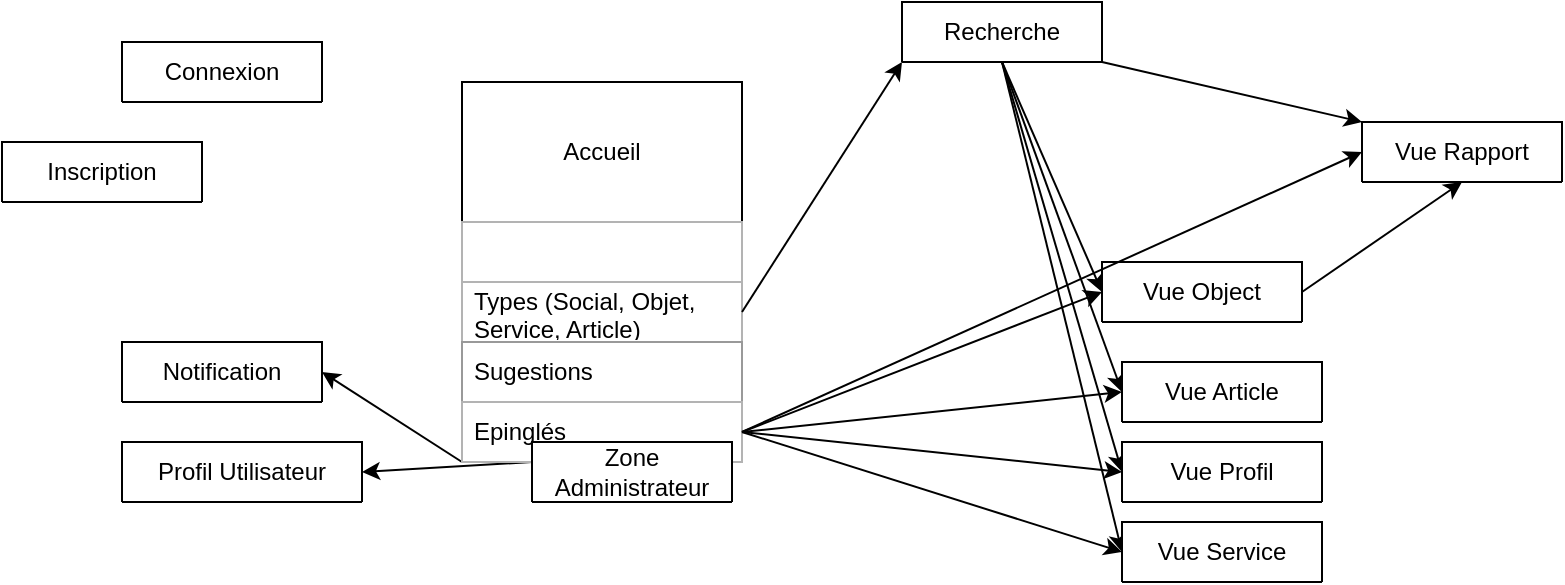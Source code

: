 <mxfile>
    <diagram id="MCGIOLarObTCvbsloFl1" name="Schéma du site">
        <mxGraphModel dx="279" dy="419" grid="1" gridSize="10" guides="1" tooltips="1" connect="1" arrows="1" fold="1" page="1" pageScale="1" pageWidth="850" pageHeight="1100" math="0" shadow="0">
            <root>
                <mxCell id="0"/>
                <mxCell id="1" parent="0"/>
                <mxCell id="99" style="edgeStyle=none;html=1;" edge="1" parent="1" source="22" target="37">
                    <mxGeometry relative="1" as="geometry"/>
                </mxCell>
                <mxCell id="100" style="edgeStyle=none;html=1;exitX=0;exitY=1;exitDx=0;exitDy=0;entryX=1;entryY=0.5;entryDx=0;entryDy=0;" edge="1" parent="1" source="22" target="49">
                    <mxGeometry relative="1" as="geometry"/>
                </mxCell>
                <mxCell id="101" style="edgeStyle=none;html=1;exitX=0.25;exitY=1;exitDx=0;exitDy=0;entryX=1;entryY=0.5;entryDx=0;entryDy=0;" edge="1" parent="1" source="22" target="33">
                    <mxGeometry relative="1" as="geometry"/>
                </mxCell>
                <mxCell id="22" value="Accueil" style="swimlane;fontStyle=0;childLayout=stackLayout;horizontal=1;startSize=70;horizontalStack=0;resizeParent=1;resizeParentMax=0;resizeLast=0;collapsible=1;marginBottom=0;whiteSpace=wrap;html=1;" vertex="1" parent="1">
                    <mxGeometry x="1100" y="130" width="140" height="190" as="geometry">
                        <mxRectangle x="1100" y="130" width="170" height="100" as="alternateBounds"/>
                    </mxGeometry>
                </mxCell>
                <mxCell id="t82Rc99KIwpbdg5COqJr-104" value="" style="text;strokeColor=#B3B3B3;fillColor=none;align=left;verticalAlign=middle;spacingLeft=4;spacingRight=4;overflow=hidden;points=[[0,0.5],[1,0.5]];portConstraint=eastwest;rotatable=0;whiteSpace=wrap;html=1;" vertex="1" parent="22">
                    <mxGeometry y="70" width="140" height="30" as="geometry"/>
                </mxCell>
                <mxCell id="26" value="Types (Social, Objet, Service, Article)" style="text;strokeColor=#B3B3B3;fillColor=none;align=left;verticalAlign=middle;spacingLeft=4;spacingRight=4;overflow=hidden;points=[[0,0.5],[1,0.5]];portConstraint=eastwest;rotatable=0;whiteSpace=wrap;html=1;" vertex="1" parent="22">
                    <mxGeometry y="100" width="140" height="30" as="geometry"/>
                </mxCell>
                <mxCell id="24" value="Sugestions" style="text;strokeColor=#999999;fillColor=none;align=left;verticalAlign=middle;spacingLeft=4;spacingRight=4;overflow=hidden;points=[[0,0.5],[1,0.5]];portConstraint=eastwest;rotatable=0;whiteSpace=wrap;html=1;" vertex="1" parent="22">
                    <mxGeometry y="130" width="140" height="30" as="geometry"/>
                </mxCell>
                <mxCell id="28" value="Epinglés" style="text;strokeColor=#B3B3B3;fillColor=none;align=left;verticalAlign=middle;spacingLeft=4;spacingRight=4;overflow=hidden;points=[[0,0.5],[1,0.5]];portConstraint=eastwest;rotatable=0;whiteSpace=wrap;html=1;" vertex="1" parent="22">
                    <mxGeometry y="160" width="140" height="30" as="geometry"/>
                </mxCell>
                <mxCell id="74" style="edgeStyle=none;html=1;exitX=1;exitY=1;exitDx=0;exitDy=0;entryX=0;entryY=0;entryDx=0;entryDy=0;" edge="1" parent="1" source="29" target="54">
                    <mxGeometry relative="1" as="geometry"/>
                </mxCell>
                <mxCell id="75" style="edgeStyle=none;html=1;exitX=0.5;exitY=1;exitDx=0;exitDy=0;entryX=0;entryY=0.5;entryDx=0;entryDy=0;" edge="1" parent="1" source="29" target="58">
                    <mxGeometry relative="1" as="geometry"/>
                </mxCell>
                <mxCell id="76" style="edgeStyle=none;html=1;exitX=0.5;exitY=1;exitDx=0;exitDy=0;entryX=0;entryY=0.5;entryDx=0;entryDy=0;" edge="1" parent="1" source="29" target="62">
                    <mxGeometry relative="1" as="geometry"/>
                </mxCell>
                <mxCell id="77" style="edgeStyle=none;html=1;exitX=0.5;exitY=1;exitDx=0;exitDy=0;entryX=0;entryY=0.5;entryDx=0;entryDy=0;" edge="1" parent="1" source="29" target="66">
                    <mxGeometry relative="1" as="geometry"/>
                </mxCell>
                <mxCell id="78" style="edgeStyle=none;html=1;exitX=0.5;exitY=1;exitDx=0;exitDy=0;entryX=0;entryY=0.5;entryDx=0;entryDy=0;" edge="1" parent="1" source="29" target="70">
                    <mxGeometry relative="1" as="geometry"/>
                </mxCell>
                <mxCell id="29" value="Recherche" style="swimlane;fontStyle=0;childLayout=stackLayout;horizontal=1;startSize=30;horizontalStack=0;resizeParent=1;resizeParentMax=0;resizeLast=0;collapsible=1;marginBottom=0;whiteSpace=wrap;html=1;" vertex="1" collapsed="1" parent="1">
                    <mxGeometry x="1320" y="90" width="100" height="30" as="geometry">
                        <mxRectangle x="1350" y="70" width="140" height="120" as="alternateBounds"/>
                    </mxGeometry>
                </mxCell>
                <mxCell id="30" value="Item 1" style="text;strokeColor=none;fillColor=none;align=left;verticalAlign=middle;spacingLeft=4;spacingRight=4;overflow=hidden;points=[[0,0.5],[1,0.5]];portConstraint=eastwest;rotatable=0;whiteSpace=wrap;html=1;" vertex="1" parent="29">
                    <mxGeometry y="30" width="140" height="30" as="geometry"/>
                </mxCell>
                <mxCell id="31" value="Item 2" style="text;strokeColor=none;fillColor=none;align=left;verticalAlign=middle;spacingLeft=4;spacingRight=4;overflow=hidden;points=[[0,0.5],[1,0.5]];portConstraint=eastwest;rotatable=0;whiteSpace=wrap;html=1;" vertex="1" parent="29">
                    <mxGeometry y="60" width="140" height="30" as="geometry"/>
                </mxCell>
                <mxCell id="32" value="Item 3" style="text;strokeColor=none;fillColor=none;align=left;verticalAlign=middle;spacingLeft=4;spacingRight=4;overflow=hidden;points=[[0,0.5],[1,0.5]];portConstraint=eastwest;rotatable=0;whiteSpace=wrap;html=1;" vertex="1" parent="29">
                    <mxGeometry y="90" width="140" height="30" as="geometry"/>
                </mxCell>
                <mxCell id="33" value="Profil Utilisateur" style="swimlane;fontStyle=0;childLayout=stackLayout;horizontal=1;startSize=30;horizontalStack=0;resizeParent=1;resizeParentMax=0;resizeLast=0;collapsible=1;marginBottom=0;whiteSpace=wrap;html=1;" vertex="1" collapsed="1" parent="1">
                    <mxGeometry x="930" y="310" width="120" height="30" as="geometry">
                        <mxRectangle x="950" y="260" width="140" height="120" as="alternateBounds"/>
                    </mxGeometry>
                </mxCell>
                <mxCell id="34" value="Item 1" style="text;strokeColor=none;fillColor=none;align=left;verticalAlign=middle;spacingLeft=4;spacingRight=4;overflow=hidden;points=[[0,0.5],[1,0.5]];portConstraint=eastwest;rotatable=0;whiteSpace=wrap;html=1;" vertex="1" parent="33">
                    <mxGeometry y="30" width="140" height="30" as="geometry"/>
                </mxCell>
                <mxCell id="35" value="Item 2" style="text;strokeColor=none;fillColor=none;align=left;verticalAlign=middle;spacingLeft=4;spacingRight=4;overflow=hidden;points=[[0,0.5],[1,0.5]];portConstraint=eastwest;rotatable=0;whiteSpace=wrap;html=1;" vertex="1" parent="33">
                    <mxGeometry y="60" width="140" height="30" as="geometry"/>
                </mxCell>
                <mxCell id="36" value="Item 3" style="text;strokeColor=none;fillColor=none;align=left;verticalAlign=middle;spacingLeft=4;spacingRight=4;overflow=hidden;points=[[0,0.5],[1,0.5]];portConstraint=eastwest;rotatable=0;whiteSpace=wrap;html=1;" vertex="1" parent="33">
                    <mxGeometry y="90" width="140" height="30" as="geometry"/>
                </mxCell>
                <mxCell id="37" value="Zone Administrateur" style="swimlane;fontStyle=0;childLayout=stackLayout;horizontal=1;startSize=30;horizontalStack=0;resizeParent=1;resizeParentMax=0;resizeLast=0;collapsible=1;marginBottom=0;whiteSpace=wrap;html=1;" vertex="1" collapsed="1" parent="1">
                    <mxGeometry x="1135" y="310" width="100" height="30" as="geometry">
                        <mxRectangle x="1135" y="310" width="140" height="120" as="alternateBounds"/>
                    </mxGeometry>
                </mxCell>
                <mxCell id="38" value="Item 1" style="text;strokeColor=none;fillColor=none;align=left;verticalAlign=middle;spacingLeft=4;spacingRight=4;overflow=hidden;points=[[0,0.5],[1,0.5]];portConstraint=eastwest;rotatable=0;whiteSpace=wrap;html=1;" vertex="1" parent="37">
                    <mxGeometry y="30" width="140" height="30" as="geometry"/>
                </mxCell>
                <mxCell id="39" value="Item 2" style="text;strokeColor=none;fillColor=none;align=left;verticalAlign=middle;spacingLeft=4;spacingRight=4;overflow=hidden;points=[[0,0.5],[1,0.5]];portConstraint=eastwest;rotatable=0;whiteSpace=wrap;html=1;" vertex="1" parent="37">
                    <mxGeometry y="60" width="140" height="30" as="geometry"/>
                </mxCell>
                <mxCell id="40" value="Item 3" style="text;strokeColor=none;fillColor=none;align=left;verticalAlign=middle;spacingLeft=4;spacingRight=4;overflow=hidden;points=[[0,0.5],[1,0.5]];portConstraint=eastwest;rotatable=0;whiteSpace=wrap;html=1;" vertex="1" parent="37">
                    <mxGeometry y="90" width="140" height="30" as="geometry"/>
                </mxCell>
                <mxCell id="41" value="Inscription" style="swimlane;fontStyle=0;childLayout=stackLayout;horizontal=1;startSize=30;horizontalStack=0;resizeParent=1;resizeParentMax=0;resizeLast=0;collapsible=1;marginBottom=0;whiteSpace=wrap;html=1;" vertex="1" collapsed="1" parent="1">
                    <mxGeometry x="870" y="160" width="100" height="30" as="geometry">
                        <mxRectangle x="1050" y="210" width="140" height="60" as="alternateBounds"/>
                    </mxGeometry>
                </mxCell>
                <mxCell id="45" value="Connexion" style="swimlane;fontStyle=0;childLayout=stackLayout;horizontal=1;startSize=30;horizontalStack=0;resizeParent=1;resizeParentMax=0;resizeLast=0;collapsible=1;marginBottom=0;whiteSpace=wrap;html=1;" vertex="1" collapsed="1" parent="1">
                    <mxGeometry x="930" y="110" width="100" height="30" as="geometry">
                        <mxRectangle x="1200" y="210" width="140" height="60" as="alternateBounds"/>
                    </mxGeometry>
                </mxCell>
                <mxCell id="49" value="Notification" style="swimlane;fontStyle=0;childLayout=stackLayout;horizontal=1;startSize=30;horizontalStack=0;resizeParent=1;resizeParentMax=0;resizeLast=0;collapsible=1;marginBottom=0;whiteSpace=wrap;html=1;" vertex="1" collapsed="1" parent="1">
                    <mxGeometry x="930" y="260" width="100" height="30" as="geometry">
                        <mxRectangle x="1050" y="210" width="140" height="120" as="alternateBounds"/>
                    </mxGeometry>
                </mxCell>
                <mxCell id="50" value="Item 1" style="text;strokeColor=none;fillColor=none;align=left;verticalAlign=middle;spacingLeft=4;spacingRight=4;overflow=hidden;points=[[0,0.5],[1,0.5]];portConstraint=eastwest;rotatable=0;whiteSpace=wrap;html=1;" vertex="1" parent="49">
                    <mxGeometry y="30" width="140" height="30" as="geometry"/>
                </mxCell>
                <mxCell id="51" value="Item 2" style="text;strokeColor=none;fillColor=none;align=left;verticalAlign=middle;spacingLeft=4;spacingRight=4;overflow=hidden;points=[[0,0.5],[1,0.5]];portConstraint=eastwest;rotatable=0;whiteSpace=wrap;html=1;" vertex="1" parent="49">
                    <mxGeometry y="60" width="140" height="30" as="geometry"/>
                </mxCell>
                <mxCell id="52" value="Item 3" style="text;strokeColor=none;fillColor=none;align=left;verticalAlign=middle;spacingLeft=4;spacingRight=4;overflow=hidden;points=[[0,0.5],[1,0.5]];portConstraint=eastwest;rotatable=0;whiteSpace=wrap;html=1;" vertex="1" parent="49">
                    <mxGeometry y="90" width="140" height="30" as="geometry"/>
                </mxCell>
                <mxCell id="54" value="Vue Rapport" style="swimlane;fontStyle=0;childLayout=stackLayout;horizontal=1;startSize=30;horizontalStack=0;resizeParent=1;resizeParentMax=0;resizeLast=0;collapsible=1;marginBottom=0;whiteSpace=wrap;html=1;" vertex="1" collapsed="1" parent="1">
                    <mxGeometry x="1550" y="150" width="100" height="30" as="geometry">
                        <mxRectangle x="1400" y="150" width="140" height="120" as="alternateBounds"/>
                    </mxGeometry>
                </mxCell>
                <mxCell id="55" value="Item 1" style="text;strokeColor=none;fillColor=none;align=left;verticalAlign=middle;spacingLeft=4;spacingRight=4;overflow=hidden;points=[[0,0.5],[1,0.5]];portConstraint=eastwest;rotatable=0;whiteSpace=wrap;html=1;" vertex="1" parent="54">
                    <mxGeometry y="30" width="140" height="30" as="geometry"/>
                </mxCell>
                <mxCell id="56" value="Item 2" style="text;strokeColor=none;fillColor=none;align=left;verticalAlign=middle;spacingLeft=4;spacingRight=4;overflow=hidden;points=[[0,0.5],[1,0.5]];portConstraint=eastwest;rotatable=0;whiteSpace=wrap;html=1;" vertex="1" parent="54">
                    <mxGeometry y="60" width="140" height="30" as="geometry"/>
                </mxCell>
                <mxCell id="57" value="Item 3" style="text;strokeColor=none;fillColor=none;align=left;verticalAlign=middle;spacingLeft=4;spacingRight=4;overflow=hidden;points=[[0,0.5],[1,0.5]];portConstraint=eastwest;rotatable=0;whiteSpace=wrap;html=1;" vertex="1" parent="54">
                    <mxGeometry y="90" width="140" height="30" as="geometry"/>
                </mxCell>
                <mxCell id="58" value="Vue Article&lt;span style=&quot;font-family: monospace; font-size: 0px; text-align: start; text-wrap-mode: nowrap;&quot;&gt;%3CmxGraphModel%3E%3Croot%3E%3CmxCell%20id%3D%220%22%2F%3E%3CmxCell%20id%3D%221%22%20parent%3D%220%22%2F%3E%3CmxCell%20id%3D%222%22%20value%3D%22Epingl%C3%A9s%22%20style%3D%22text%3BstrokeColor%3Dnone%3BfillColor%3Dnone%3Balign%3Dleft%3BverticalAlign%3Dmiddle%3BspacingLeft%3D4%3BspacingRight%3D4%3Boverflow%3Dhidden%3Bpoints%3D%5B%5B0%2C0.5%5D%2C%5B1%2C0.5%5D%5D%3BportConstraint%3Deastwest%3Brotatable%3D0%3BwhiteSpace%3Dwrap%3Bhtml%3D1%3B%22%20vertex%3D%221%22%20parent%3D%221%22%3E%3CmxGeometry%20x%3D%221170%22%20y%3D%22210%22%20width%3D%22140%22%20height%3D%2230%22%20as%3D%22geometry%22%2F%3E%3C%2FmxCell%3E%3C%2Froot%3E%3C%2FmxGraphModel%3E&lt;/span&gt;" style="swimlane;fontStyle=0;childLayout=stackLayout;horizontal=1;startSize=30;horizontalStack=0;resizeParent=1;resizeParentMax=0;resizeLast=0;collapsible=1;marginBottom=0;whiteSpace=wrap;html=1;" vertex="1" collapsed="1" parent="1">
                    <mxGeometry x="1430" y="270" width="100" height="30" as="geometry">
                        <mxRectangle x="1330" y="210" width="140" height="120" as="alternateBounds"/>
                    </mxGeometry>
                </mxCell>
                <mxCell id="59" value="Item 1" style="text;strokeColor=none;fillColor=none;align=left;verticalAlign=middle;spacingLeft=4;spacingRight=4;overflow=hidden;points=[[0,0.5],[1,0.5]];portConstraint=eastwest;rotatable=0;whiteSpace=wrap;html=1;" vertex="1" parent="58">
                    <mxGeometry y="30" width="140" height="30" as="geometry"/>
                </mxCell>
                <mxCell id="60" value="Item 2" style="text;strokeColor=none;fillColor=none;align=left;verticalAlign=middle;spacingLeft=4;spacingRight=4;overflow=hidden;points=[[0,0.5],[1,0.5]];portConstraint=eastwest;rotatable=0;whiteSpace=wrap;html=1;" vertex="1" parent="58">
                    <mxGeometry y="60" width="140" height="30" as="geometry"/>
                </mxCell>
                <mxCell id="61" value="Item 3" style="text;strokeColor=none;fillColor=none;align=left;verticalAlign=middle;spacingLeft=4;spacingRight=4;overflow=hidden;points=[[0,0.5],[1,0.5]];portConstraint=eastwest;rotatable=0;whiteSpace=wrap;html=1;" vertex="1" parent="58">
                    <mxGeometry y="90" width="140" height="30" as="geometry"/>
                </mxCell>
                <mxCell id="66" value="Vue Service&lt;span style=&quot;font-family: monospace; font-size: 0px; text-align: start; text-wrap-mode: nowrap;&quot;&gt;%3CmxGraphModel%3E%3Croot%3E%3CmxCell%20id%3D%220%22%2F%3E%3CmxCell%20id%3D%221%22%20parent%3D%220%22%2F%3E%3CmxCell%20id%3D%222%22%20value%3D%22Vue%20Profil%22%20style%3D%22swimlane%3BfontStyle%3D0%3BchildLayout%3DstackLayout%3Bhorizontal%3D1%3BstartSize%3D30%3BhorizontalStack%3D0%3BresizeParent%3D1%3BresizeParentMax%3D0%3BresizeLast%3D0%3Bcollapsible%3D1%3BmarginBottom%3D0%3BwhiteSpace%3Dwrap%3Bhtml%3D1%3B%22%20vertex%3D%221%22%20parent%3D%221%22%3E%3CmxGeometry%20x%3D%221320%22%20y%3D%22230%22%20width%3D%22140%22%20height%3D%22120%22%20as%3D%22geometry%22%2F%3E%3C%2FmxCell%3E%3CmxCell%20id%3D%223%22%20value%3D%22Item%201%22%20style%3D%22text%3BstrokeColor%3Dnone%3BfillColor%3Dnone%3Balign%3Dleft%3BverticalAlign%3Dmiddle%3BspacingLeft%3D4%3BspacingRight%3D4%3Boverflow%3Dhidden%3Bpoints%3D%5B%5B0%2C0.5%5D%2C%5B1%2C0.5%5D%5D%3BportConstraint%3Deastwest%3Brotatable%3D0%3BwhiteSpace%3Dwrap%3Bhtml%3D1%3B%22%20vertex%3D%221%22%20parent%3D%222%22%3E%3CmxGeometry%20y%3D%2230%22%20width%3D%22140%22%20height%3D%2230%22%20as%3D%22geometry%22%2F%3E%3C%2FmxCell%3E%3CmxCell%20id%3D%224%22%20value%3D%22Item%202%22%20style%3D%22text%3BstrokeColor%3Dnone%3BfillColor%3Dnone%3Balign%3Dleft%3BverticalAlign%3Dmiddle%3BspacingLeft%3D4%3BspacingRight%3D4%3Boverflow%3Dhidden%3Bpoints%3D%5B%5B0%2C0.5%5D%2C%5B1%2C0.5%5D%5D%3BportConstraint%3Deastwest%3Brotatable%3D0%3BwhiteSpace%3Dwrap%3Bhtml%3D1%3B%22%20vertex%3D%221%22%20parent%3D%222%22%3E%3CmxGeometry%20y%3D%2260%22%20width%3D%22140%22%20height%3D%2230%22%20as%3D%22geometry%22%2F%3E%3C%2FmxCell%3E%3CmxCell%20id%3D%225%22%20value%3D%22Item%203%22%20style%3D%22text%3BstrokeColor%3Dnone%3BfillColor%3Dnone%3Balign%3Dleft%3BverticalAlign%3Dmiddle%3BspacingLeft%3D4%3BspacingRight%3D4%3Boverflow%3Dhidden%3Bpoints%3D%5B%5B0%2C0.5%5D%2C%5B1%2C0.5%5D%5D%3BportConstraint%3Deastwest%3Brotatable%3D0%3BwhiteSpace%3Dwrap%3Bhtml%3D1%3B%22%20vertex%3D%221%22%20parent%3D%222%22%3E%3CmxGeometry%20y%3D%2290%22%20width%3D%22140%22%20height%3D%2230%22%20as%3D%22geometry%22%2F%3E%3C%2FmxCell%3E%3C%2Froot%3E%3C%2FmxGraphModel%3E&lt;/span&gt;" style="swimlane;fontStyle=0;childLayout=stackLayout;horizontal=1;startSize=30;horizontalStack=0;resizeParent=1;resizeParentMax=0;resizeLast=0;collapsible=1;marginBottom=0;whiteSpace=wrap;html=1;" vertex="1" collapsed="1" parent="1">
                    <mxGeometry x="1430" y="350" width="100" height="30" as="geometry">
                        <mxRectangle x="1330" y="240" width="140" height="120" as="alternateBounds"/>
                    </mxGeometry>
                </mxCell>
                <mxCell id="67" value="Item 1" style="text;strokeColor=none;fillColor=none;align=left;verticalAlign=middle;spacingLeft=4;spacingRight=4;overflow=hidden;points=[[0,0.5],[1,0.5]];portConstraint=eastwest;rotatable=0;whiteSpace=wrap;html=1;" vertex="1" parent="66">
                    <mxGeometry y="30" width="140" height="30" as="geometry"/>
                </mxCell>
                <mxCell id="68" value="Item 2" style="text;strokeColor=none;fillColor=none;align=left;verticalAlign=middle;spacingLeft=4;spacingRight=4;overflow=hidden;points=[[0,0.5],[1,0.5]];portConstraint=eastwest;rotatable=0;whiteSpace=wrap;html=1;" vertex="1" parent="66">
                    <mxGeometry y="60" width="140" height="30" as="geometry"/>
                </mxCell>
                <mxCell id="69" value="Item 3" style="text;strokeColor=none;fillColor=none;align=left;verticalAlign=middle;spacingLeft=4;spacingRight=4;overflow=hidden;points=[[0,0.5],[1,0.5]];portConstraint=eastwest;rotatable=0;whiteSpace=wrap;html=1;" vertex="1" parent="66">
                    <mxGeometry y="90" width="140" height="30" as="geometry"/>
                </mxCell>
                <mxCell id="79" style="edgeStyle=none;html=1;exitX=1;exitY=0.5;exitDx=0;exitDy=0;entryX=0.5;entryY=1;entryDx=0;entryDy=0;" edge="1" parent="1" source="70" target="54">
                    <mxGeometry relative="1" as="geometry"/>
                </mxCell>
                <mxCell id="70" value="Vue Object" style="swimlane;fontStyle=0;childLayout=stackLayout;horizontal=1;startSize=30;horizontalStack=0;resizeParent=1;resizeParentMax=0;resizeLast=0;collapsible=1;marginBottom=0;whiteSpace=wrap;html=1;" vertex="1" collapsed="1" parent="1">
                    <mxGeometry x="1420" y="220" width="100" height="30" as="geometry">
                        <mxRectangle x="1340" y="250" width="140" height="90" as="alternateBounds"/>
                    </mxGeometry>
                </mxCell>
                <mxCell id="72" value="Item 2" style="text;strokeColor=none;fillColor=none;align=left;verticalAlign=middle;spacingLeft=4;spacingRight=4;overflow=hidden;points=[[0,0.5],[1,0.5]];portConstraint=eastwest;rotatable=0;whiteSpace=wrap;html=1;" vertex="1" parent="70">
                    <mxGeometry y="30" width="140" height="30" as="geometry"/>
                </mxCell>
                <mxCell id="73" value="Item 3" style="text;strokeColor=none;fillColor=none;align=left;verticalAlign=middle;spacingLeft=4;spacingRight=4;overflow=hidden;points=[[0,0.5],[1,0.5]];portConstraint=eastwest;rotatable=0;whiteSpace=wrap;html=1;" vertex="1" parent="70">
                    <mxGeometry y="60" width="140" height="30" as="geometry"/>
                </mxCell>
                <mxCell id="62" value="Vue Profil" style="swimlane;fontStyle=0;childLayout=stackLayout;horizontal=1;startSize=30;horizontalStack=0;resizeParent=1;resizeParentMax=0;resizeLast=0;collapsible=1;marginBottom=0;whiteSpace=wrap;html=1;" vertex="1" collapsed="1" parent="1">
                    <mxGeometry x="1430" y="310" width="100" height="30" as="geometry">
                        <mxRectangle x="1500" y="370" width="140" height="120" as="alternateBounds"/>
                    </mxGeometry>
                </mxCell>
                <mxCell id="63" value="Item 1" style="text;strokeColor=none;fillColor=none;align=left;verticalAlign=middle;spacingLeft=4;spacingRight=4;overflow=hidden;points=[[0,0.5],[1,0.5]];portConstraint=eastwest;rotatable=0;whiteSpace=wrap;html=1;" vertex="1" parent="62">
                    <mxGeometry y="30" width="140" height="30" as="geometry"/>
                </mxCell>
                <mxCell id="64" value="Item 2" style="text;strokeColor=none;fillColor=none;align=left;verticalAlign=middle;spacingLeft=4;spacingRight=4;overflow=hidden;points=[[0,0.5],[1,0.5]];portConstraint=eastwest;rotatable=0;whiteSpace=wrap;html=1;" vertex="1" parent="62">
                    <mxGeometry y="60" width="140" height="30" as="geometry"/>
                </mxCell>
                <mxCell id="65" value="Item 3" style="text;strokeColor=none;fillColor=none;align=left;verticalAlign=middle;spacingLeft=4;spacingRight=4;overflow=hidden;points=[[0,0.5],[1,0.5]];portConstraint=eastwest;rotatable=0;whiteSpace=wrap;html=1;" vertex="1" parent="62">
                    <mxGeometry y="90" width="140" height="30" as="geometry"/>
                </mxCell>
                <mxCell id="81" style="edgeStyle=none;html=1;entryX=0;entryY=1;entryDx=0;entryDy=0;exitX=1;exitY=0.5;exitDx=0;exitDy=0;" edge="1" parent="1" source="26" target="29">
                    <mxGeometry relative="1" as="geometry"/>
                </mxCell>
                <mxCell id="82" style="edgeStyle=none;html=1;entryX=0;entryY=0.5;entryDx=0;entryDy=0;exitX=1;exitY=0.5;exitDx=0;exitDy=0;" edge="1" parent="1" source="28" target="70">
                    <mxGeometry relative="1" as="geometry"/>
                </mxCell>
                <mxCell id="83" style="edgeStyle=none;html=1;entryX=0;entryY=0.5;entryDx=0;entryDy=0;exitX=1;exitY=0.5;exitDx=0;exitDy=0;" edge="1" parent="1" source="28" target="54">
                    <mxGeometry relative="1" as="geometry"/>
                </mxCell>
                <mxCell id="84" style="edgeStyle=none;html=1;entryX=0;entryY=0.5;entryDx=0;entryDy=0;exitX=1;exitY=0.5;exitDx=0;exitDy=0;" edge="1" parent="1" source="28" target="58">
                    <mxGeometry relative="1" as="geometry"/>
                </mxCell>
                <mxCell id="85" style="edgeStyle=none;html=1;entryX=0;entryY=0.5;entryDx=0;entryDy=0;exitX=1;exitY=0.5;exitDx=0;exitDy=0;" edge="1" parent="1" source="28" target="62">
                    <mxGeometry relative="1" as="geometry"/>
                </mxCell>
                <mxCell id="86" style="edgeStyle=none;html=1;entryX=0;entryY=0.5;entryDx=0;entryDy=0;exitX=1;exitY=0.5;exitDx=0;exitDy=0;" edge="1" parent="1" source="28" target="66">
                    <mxGeometry relative="1" as="geometry">
                        <mxPoint x="1210" y="250" as="sourcePoint"/>
                    </mxGeometry>
                </mxCell>
            </root>
        </mxGraphModel>
    </diagram>
    <diagram id="ybmnE-xxG6UFYY30nlif" name="Page-2">
        <mxGraphModel dx="1977" dy="485" grid="1" gridSize="10" guides="1" tooltips="1" connect="1" arrows="1" fold="1" page="1" pageScale="1" pageWidth="850" pageHeight="1100" math="0" shadow="0">
            <root>
                <mxCell id="0"/>
                <mxCell id="1" parent="0"/>
                <mxCell id="CBaKmDP2LRJJYXLSgZSG-5" value="Accueil" style="swimlane;startSize=30;" vertex="1" parent="1">
                    <mxGeometry x="800" y="130" width="690" height="540" as="geometry"/>
                </mxCell>
                <mxCell id="ue0peWfwbI_nY3OW9C8n-1" value="Page" style="swimlane;" vertex="1" parent="CBaKmDP2LRJJYXLSgZSG-5">
                    <mxGeometry x="170" y="100" width="360" height="410" as="geometry"/>
                </mxCell>
                <mxCell id="ue0peWfwbI_nY3OW9C8n-3" value="&amp;nbsp; &amp;nbsp; &amp;nbsp;&amp;nbsp;&lt;span style=&quot;background-color: transparent;&quot;&gt;Recherche&lt;/span&gt;" style="html=1;whiteSpace=wrap;container=1;recursiveResize=0;collapsible=0;" vertex="1" parent="ue0peWfwbI_nY3OW9C8n-1">
                    <mxGeometry x="290" y="40" width="50" height="40" as="geometry"/>
                </mxCell>
                <mxCell id="ue0peWfwbI_nY3OW9C8n-4" value="" style="triangle;html=1;whiteSpace=wrap;" vertex="1" parent="ue0peWfwbI_nY3OW9C8n-3">
                    <mxGeometry x="10" y="5" width="20" height="30" as="geometry"/>
                </mxCell>
                <mxCell id="ue0peWfwbI_nY3OW9C8n-12" value="Epinglés" style="rounded=1;whiteSpace=wrap;html=1;" vertex="1" parent="ue0peWfwbI_nY3OW9C8n-1">
                    <mxGeometry x="100" y="120" width="250" height="70" as="geometry"/>
                </mxCell>
                <mxCell id="ue0peWfwbI_nY3OW9C8n-13" value="sugestion&lt;span style=&quot;font-family: monospace; font-size: 0px; text-align: start; text-wrap-mode: nowrap;&quot;&gt;%3CmxGraphModel%3E%3Croot%3E%3CmxCell%20id%3D%220%22%2F%3E%3CmxCell%20id%3D%221%22%20parent%3D%220%22%2F%3E%3CmxCell%20id%3D%222%22%20value%3D%22Epingl%C3%A9s%22%20style%3D%22rounded%3D1%3BwhiteSpace%3Dwrap%3Bhtml%3D1%3B%22%20vertex%3D%221%22%20parent%3D%221%22%3E%3CmxGeometry%20x%3D%22840%22%20y%3D%22480%22%20width%3D%22170%22%20height%3D%2270%22%20as%3D%22geometry%22%2F%3E%3C%2FmxCell%3E%3C%2Froot%3E%3C%2FmxGraphModel%3E&lt;/span&gt;&lt;span style=&quot;font-family: monospace; font-size: 0px; text-align: start; text-wrap-mode: nowrap;&quot;&gt;%3CmxGraphModel%3E%3Croot%3E%3CmxCell%20id%3D%220%22%2F%3E%3CmxCell%20id%3D%221%22%20parent%3D%220%22%2F%3E%3CmxCell%20id%3D%222%22%20value%3D%22Epingl%C3%A9s%22%20style%3D%22rounded%3D1%3BwhiteSpace%3Dwrap%3Bhtml%3D1%3B%22%20vertex%3D%221%22%20parent%3D%221%22%3E%3CmxGeometry%20x%3D%22840%22%20y%3D%22480%22%20width%3D%22170%22%20height%3D%2270%22%20as%3D%22geometry%22%2F%3E%3C%2FmxCell%3E%3C%2Froot%3E%3C%2FmxGraphModel%3E&lt;/span&gt;" style="rounded=1;whiteSpace=wrap;html=1;" vertex="1" parent="ue0peWfwbI_nY3OW9C8n-1">
                    <mxGeometry x="100" y="200" width="250" height="70" as="geometry"/>
                </mxCell>
                <mxCell id="ue0peWfwbI_nY3OW9C8n-14" value="Type" style="rounded=1;whiteSpace=wrap;html=1;" vertex="1" parent="ue0peWfwbI_nY3OW9C8n-1">
                    <mxGeometry x="100" y="280" width="250" height="70" as="geometry"/>
                </mxCell>
                <mxCell id="ue0peWfwbI_nY3OW9C8n-15" value="MENU" style="swimlane;whiteSpace=wrap;html=1;startSize=23;" vertex="1" parent="ue0peWfwbI_nY3OW9C8n-1">
                    <mxGeometry y="30" width="90" height="380" as="geometry">
                        <mxRectangle y="30" width="80" height="30" as="alternateBounds"/>
                    </mxGeometry>
                </mxCell>
                <mxCell id="ue0peWfwbI_nY3OW9C8n-16" value="LOGO&lt;div&gt;-&amp;gt; Accueil&lt;/div&gt;" style="rounded=1;whiteSpace=wrap;html=1;" vertex="1" parent="ue0peWfwbI_nY3OW9C8n-15">
                    <mxGeometry x="10" y="30" width="70" height="60" as="geometry"/>
                </mxCell>
                <mxCell id="ue0peWfwbI_nY3OW9C8n-20" value="User" style="ellipse;whiteSpace=wrap;html=1;aspect=fixed;" vertex="1" parent="ue0peWfwbI_nY3OW9C8n-15">
                    <mxGeometry x="17.5" y="97" width="55" height="55" as="geometry"/>
                </mxCell>
                <mxCell id="ue0peWfwbI_nY3OW9C8n-21" value="Notifs" style="rounded=1;whiteSpace=wrap;html=1;" vertex="1" parent="ue0peWfwbI_nY3OW9C8n-15">
                    <mxGeometry x="15" y="157" width="60" height="50" as="geometry"/>
                </mxCell>
                <mxCell id="ue0peWfwbI_nY3OW9C8n-24" value="Connexion" style="rounded=1;whiteSpace=wrap;html=1;" vertex="1" parent="ue0peWfwbI_nY3OW9C8n-15">
                    <mxGeometry x="5" y="326" width="80" height="20" as="geometry"/>
                </mxCell>
                <mxCell id="ue0peWfwbI_nY3OW9C8n-25" value="Inscription" style="rounded=1;whiteSpace=wrap;html=1;" vertex="1" parent="ue0peWfwbI_nY3OW9C8n-15">
                    <mxGeometry x="5" y="350" width="80" height="20" as="geometry"/>
                </mxCell>
                <mxCell id="ue0peWfwbI_nY3OW9C8n-28" value="Rapports" style="rounded=1;whiteSpace=wrap;html=1;" vertex="1" parent="ue0peWfwbI_nY3OW9C8n-15">
                    <mxGeometry x="15" y="211" width="60" height="50" as="geometry"/>
                </mxCell>
                <mxCell id="ue0peWfwbI_nY3OW9C8n-30" value="Admin" style="rounded=1;whiteSpace=wrap;html=1;" vertex="1" parent="ue0peWfwbI_nY3OW9C8n-15">
                    <mxGeometry x="15" y="270" width="60" height="50" as="geometry"/>
                </mxCell>
                <mxCell id="ue0peWfwbI_nY3OW9C8n-17" style="edgeStyle=none;html=1;exitX=0;exitY=0.5;exitDx=0;exitDy=0;entryX=0.5;entryY=0;entryDx=0;entryDy=0;" edge="1" parent="CBaKmDP2LRJJYXLSgZSG-5" source="ue0peWfwbI_nY3OW9C8n-16" target="CBaKmDP2LRJJYXLSgZSG-5">
                    <mxGeometry relative="1" as="geometry">
                        <Array as="points">
                            <mxPoint x="130" y="130"/>
                            <mxPoint x="130" y="50"/>
                        </Array>
                    </mxGeometry>
                </mxCell>
                <mxCell id="CBaKmDP2LRJJYXLSgZSG-10" value="Inscription" style="swimlane;" vertex="1" parent="1">
                    <mxGeometry x="-70" y="930" width="480" height="605" as="geometry">
                        <mxRectangle x="-70" y="930" width="500" height="70" as="alternateBounds"/>
                    </mxGeometry>
                </mxCell>
                <mxCell id="ZGu4Y0vq5iYslof3LLLf-10" value="Page" style="swimlane;" vertex="1" parent="CBaKmDP2LRJJYXLSgZSG-10">
                    <mxGeometry x="45" y="45" width="390" height="540" as="geometry"/>
                </mxCell>
                <mxCell id="ZGu4Y0vq5iYslof3LLLf-11" value="" style="shape=ext;double=1;rounded=1;whiteSpace=wrap;html=1;arcSize=5;" vertex="1" parent="ZGu4Y0vq5iYslof3LLLf-10">
                    <mxGeometry y="30" width="390" height="510" as="geometry"/>
                </mxCell>
                <mxCell id="ZGu4Y0vq5iYslof3LLLf-4" value="&lt;b&gt;publique&lt;/b&gt;&lt;div style=&quot;text-align: left;&quot;&gt;&lt;span style=&quot;background-color: transparent;&quot;&gt;* Pseudo&lt;/span&gt;&lt;/div&gt;&lt;div style=&quot;text-align: left;&quot;&gt;&lt;span style=&quot;background-color: transparent;&quot;&gt;&amp;nbsp;Age&lt;/span&gt;&lt;/div&gt;&lt;div style=&quot;text-align: left;&quot;&gt;&amp;nbsp;Sexe&lt;/div&gt;&lt;div style=&quot;text-align: left;&quot;&gt;&amp;nbsp;Photo de Profil&lt;/div&gt;&lt;div style=&quot;text-align: left;&quot;&gt;&lt;b style=&quot;background-color: transparent;&quot;&gt;&lt;br&gt;&lt;/b&gt;&lt;/div&gt;&lt;div&gt;&lt;b style=&quot;background-color: transparent;&quot;&gt;Privée&lt;/b&gt;&lt;/div&gt;&lt;div style=&quot;text-align: left;&quot;&gt;&lt;span style=&quot;background-color: transparent;&quot;&gt;* Nom&lt;/span&gt;&lt;/div&gt;&lt;div style=&quot;text-align: left;&quot;&gt;* Prénom&lt;/div&gt;&lt;div&gt;&lt;div style=&quot;text-align: left;&quot;&gt;&lt;span style=&quot;background-color: transparent;&quot;&gt;* Mot de Passe&lt;/span&gt;&lt;/div&gt;&lt;div style=&quot;text-align: left;&quot;&gt;&lt;span style=&quot;background-color: transparent;&quot;&gt;* Mail&amp;nbsp;&lt;/span&gt;&lt;/div&gt;&lt;/div&gt;&lt;div style=&quot;text-align: left;&quot;&gt;&lt;span style=&quot;background-color: transparent;&quot;&gt;&amp;nbsp; Domicile&lt;/span&gt;&lt;/div&gt;" style="rounded=1;whiteSpace=wrap;html=1;arcSize=4;" vertex="1" parent="ZGu4Y0vq5iYslof3LLLf-10">
                    <mxGeometry x="65" y="58" width="275" height="382" as="geometry"/>
                </mxCell>
                <mxCell id="ZGu4Y0vq5iYslof3LLLf-30" value="Valider" style="rounded=1;fillColor=#009900;align=center;strokeColor=none;html=1;whiteSpace=wrap;fontColor=#ffffff;fontSize=12;sketch=0;" vertex="1" parent="ZGu4Y0vq5iYslof3LLLf-10">
                    <mxGeometry x="260" y="455" width="80" height="33" as="geometry"/>
                </mxCell>
                <mxCell id="CBaKmDP2LRJJYXLSgZSG-11" value="Container" style="swimlane;fillColor=#66B2FF;" vertex="1" parent="1">
                    <mxGeometry x="1530" y="140" width="640" height="680" as="geometry"/>
                </mxCell>
                <mxCell id="ZGu4Y0vq5iYslof3LLLf-71" value="Page" style="swimlane;" vertex="1" parent="CBaKmDP2LRJJYXLSgZSG-11">
                    <mxGeometry x="80" y="70" width="510" height="570" as="geometry"/>
                </mxCell>
                <mxCell id="ZGu4Y0vq5iYslof3LLLf-88" value="&lt;font style=&quot;font-size: 14px;&quot;&gt;Articles&lt;/font&gt;" style="shape=ext;double=1;rounded=1;whiteSpace=wrap;html=1;fillColor=#FFFF99;" vertex="1" parent="ZGu4Y0vq5iYslof3LLLf-71">
                    <mxGeometry x="109" y="110" width="60" height="40" as="geometry"/>
                </mxCell>
                <mxCell id="ZGu4Y0vq5iYslof3LLLf-90" value="&lt;span style=&quot;font-size: 14px;&quot;&gt;Services&lt;/span&gt;" style="shape=ext;double=1;rounded=1;whiteSpace=wrap;html=1;fillColor=#99FF99;" vertex="1" parent="ZGu4Y0vq5iYslof3LLLf-71">
                    <mxGeometry x="170" y="110" width="60" height="40" as="geometry"/>
                </mxCell>
                <mxCell id="ZGu4Y0vq5iYslof3LLLf-91" value="&lt;span style=&quot;font-size: 14px;&quot;&gt;Profils&lt;/span&gt;" style="shape=ext;double=1;rounded=1;whiteSpace=wrap;html=1;fillColor=#CC99FF;" vertex="1" parent="ZGu4Y0vq5iYslof3LLLf-71">
                    <mxGeometry x="430" y="110" width="60" height="40" as="geometry"/>
                </mxCell>
                <mxCell id="ZGu4Y0vq5iYslof3LLLf-95" value="" style="endArrow=none;html=1;" edge="1" parent="ZGu4Y0vq5iYslof3LLLf-71" source="ZGu4Y0vq5iYslof3LLLf-89">
                    <mxGeometry width="50" height="50" relative="1" as="geometry">
                        <mxPoint x="110" y="150" as="sourcePoint"/>
                        <mxPoint x="490" y="150" as="targetPoint"/>
                    </mxGeometry>
                </mxCell>
                <mxCell id="ZGu4Y0vq5iYslof3LLLf-89" value="&lt;font style=&quot;font-size: 14px;&quot;&gt;Objets&lt;/font&gt;&lt;div&gt;&lt;font style=&quot;font-size: 14px;&quot;&gt;Connectés&lt;/font&gt;&lt;/div&gt;" style="shape=ext;double=1;rounded=1;whiteSpace=wrap;html=1;fillColor=#99CCFF;" vertex="1" parent="ZGu4Y0vq5iYslof3LLLf-71">
                    <mxGeometry x="230" y="110" width="200" height="40" as="geometry"/>
                </mxCell>
                <mxCell id="ZGu4Y0vq5iYslof3LLLf-77" value="MENU" style="swimlane;whiteSpace=wrap;html=1;startSize=23;" vertex="1" parent="ZGu4Y0vq5iYslof3LLLf-71">
                    <mxGeometry y="30" width="90" height="380" as="geometry">
                        <mxRectangle y="30" width="80" height="30" as="alternateBounds"/>
                    </mxGeometry>
                </mxCell>
                <mxCell id="ZGu4Y0vq5iYslof3LLLf-78" value="LOGO&lt;div&gt;-&amp;gt; Accueil&lt;/div&gt;" style="rounded=1;whiteSpace=wrap;html=1;" vertex="1" parent="ZGu4Y0vq5iYslof3LLLf-77">
                    <mxGeometry x="10" y="30" width="70" height="60" as="geometry"/>
                </mxCell>
                <mxCell id="ZGu4Y0vq5iYslof3LLLf-79" value="User" style="ellipse;whiteSpace=wrap;html=1;aspect=fixed;" vertex="1" parent="ZGu4Y0vq5iYslof3LLLf-77">
                    <mxGeometry x="17.5" y="97" width="55" height="55" as="geometry"/>
                </mxCell>
                <mxCell id="ZGu4Y0vq5iYslof3LLLf-80" value="Notifs" style="rounded=1;whiteSpace=wrap;html=1;" vertex="1" parent="ZGu4Y0vq5iYslof3LLLf-77">
                    <mxGeometry x="15" y="157" width="60" height="50" as="geometry"/>
                </mxCell>
                <mxCell id="ZGu4Y0vq5iYslof3LLLf-81" value="Connexion" style="rounded=1;whiteSpace=wrap;html=1;" vertex="1" parent="ZGu4Y0vq5iYslof3LLLf-77">
                    <mxGeometry x="5" y="326" width="80" height="20" as="geometry"/>
                </mxCell>
                <mxCell id="ZGu4Y0vq5iYslof3LLLf-82" value="Inscription" style="rounded=1;whiteSpace=wrap;html=1;" vertex="1" parent="ZGu4Y0vq5iYslof3LLLf-77">
                    <mxGeometry x="5" y="350" width="80" height="20" as="geometry"/>
                </mxCell>
                <mxCell id="ZGu4Y0vq5iYslof3LLLf-83" value="Rapports" style="rounded=1;whiteSpace=wrap;html=1;" vertex="1" parent="ZGu4Y0vq5iYslof3LLLf-77">
                    <mxGeometry x="15" y="211" width="60" height="50" as="geometry"/>
                </mxCell>
                <mxCell id="ZGu4Y0vq5iYslof3LLLf-84" value="Admin" style="rounded=1;whiteSpace=wrap;html=1;" vertex="1" parent="ZGu4Y0vq5iYslof3LLLf-77">
                    <mxGeometry x="15" y="270" width="60" height="50" as="geometry"/>
                </mxCell>
                <mxCell id="ZGu4Y0vq5iYslof3LLLf-92" value="poubelle" style="rounded=1;whiteSpace=wrap;html=1;align=left;" vertex="1" parent="ZGu4Y0vq5iYslof3LLLf-71">
                    <mxGeometry x="170" y="39" width="200" height="20" as="geometry"/>
                </mxCell>
                <mxCell id="ZGu4Y0vq5iYslof3LLLf-94" value="Recherche" style="text;html=1;align=center;verticalAlign=middle;whiteSpace=wrap;rounded=0;" vertex="1" parent="ZGu4Y0vq5iYslof3LLLf-71">
                    <mxGeometry x="105" y="34" width="60" height="30" as="geometry"/>
                </mxCell>
                <mxCell id="ZGu4Y0vq5iYslof3LLLf-96" value="Critères" style="swimlane;whiteSpace=wrap;html=1;startSize=20;" vertex="1" collapsed="1" parent="ZGu4Y0vq5iYslof3LLLf-71">
                    <mxGeometry x="100" y="81" width="400" height="20" as="geometry">
                        <mxRectangle x="100" y="81" width="400" height="300" as="alternateBounds"/>
                    </mxGeometry>
                </mxCell>
                <mxCell id="ZGu4Y0vq5iYslof3LLLf-118" value="" style="verticalLabelPosition=bottom;shadow=0;dashed=0;align=center;html=1;verticalAlign=top;strokeWidth=1;shape=mxgraph.mockup.forms.splitter;strokeColor=#999999;" vertex="1" parent="ZGu4Y0vq5iYslof3LLLf-96">
                    <mxGeometry y="290" width="400" height="10" as="geometry"/>
                </mxCell>
                <mxCell id="ZGu4Y0vq5iYslof3LLLf-119" value="" style="whiteSpace=wrap;html=1;" vertex="1" parent="ZGu4Y0vq5iYslof3LLLf-96">
                    <mxGeometry y="20" width="400" height="270" as="geometry"/>
                </mxCell>
                <mxCell id="ZGu4Y0vq5iYslof3LLLf-124" value="" style="verticalLabelPosition=bottom;shadow=0;dashed=0;align=center;html=1;verticalAlign=top;strokeWidth=1;shape=mxgraph.mockup.forms.horSlider;strokeColor=#999999;sliderStyle=basic;sliderPos=20;handleStyle=circle;fillColor2=#ddeeff;" vertex="1" parent="ZGu4Y0vq5iYslof3LLLf-96">
                    <mxGeometry x="75" y="70" width="110" height="30" as="geometry"/>
                </mxCell>
                <mxCell id="ZGu4Y0vq5iYslof3LLLf-125" value="&lt;b&gt;Distance:&lt;/b&gt;" style="text;html=1;align=left;verticalAlign=middle;resizable=0;points=[];autosize=1;strokeColor=none;fillColor=none;" vertex="1" parent="ZGu4Y0vq5iYslof3LLLf-96">
                    <mxGeometry x="10" y="70" width="80" height="30" as="geometry"/>
                </mxCell>
                <mxCell id="ZGu4Y0vq5iYslof3LLLf-126" value="500 mètres" style="text;html=1;align=left;verticalAlign=middle;resizable=0;points=[];autosize=1;strokeColor=none;fillColor=none;" vertex="1" parent="ZGu4Y0vq5iYslof3LLLf-96">
                    <mxGeometry x="192" y="70" width="80" height="30" as="geometry"/>
                </mxCell>
                <mxCell id="ZGu4Y0vq5iYslof3LLLf-127" value="Favoris" style="strokeWidth=1;shadow=0;dashed=0;align=center;html=1;shape=mxgraph.mockup.forms.rrect;rSize=0;fillColor=#eeeeee;strokeColor=#999999;gradientColor=#cccccc;align=left;spacingLeft=4;fontSize=17;fontColor=#666666;labelPosition=right;" vertex="1" parent="ZGu4Y0vq5iYslof3LLLf-96">
                    <mxGeometry x="10" y="118" width="15" height="15" as="geometry"/>
                </mxCell>
                <mxCell id="ZGu4Y0vq5iYslof3LLLf-139" value="Détection automatique des atributs en cummuns?" style="text;html=1;align=center;verticalAlign=middle;resizable=0;points=[];autosize=1;strokeColor=none;fillColor=none;" vertex="1" parent="ZGu4Y0vq5iYslof3LLLf-96">
                    <mxGeometry y="150" width="290" height="30" as="geometry"/>
                </mxCell>
                <mxCell id="ZGu4Y0vq5iYslof3LLLf-129" value="" style="swimlane;strokeColor=#999999;swimlaneFillColor=#FFFFFF;fillColor=#ffffff;fontColor=#666666;fontStyle=0;childLayout=stackLayout;horizontal=1;startSize=0;horizontalStack=0;resizeParent=1;resizeParentMax=0;resizeLast=0;collapsible=0;marginBottom=0;whiteSpace=wrap;html=1;" vertex="1" parent="ZGu4Y0vq5iYslof3LLLf-96">
                    <mxGeometry x="10" y="180" width="150" height="90" as="geometry"/>
                </mxCell>
                <mxCell id="ZGu4Y0vq5iYslof3LLLf-130" value="Option 1" style="text;strokeColor=none;align=left;verticalAlign=middle;spacingLeft=27;spacingRight=10;overflow=hidden;points=[[0,0.5],[1,0.5]];portConstraint=eastwest;rotatable=0;whiteSpace=wrap;html=1;fillColor=none;fontColor=inherit;fontSize=17;" vertex="1" parent="ZGu4Y0vq5iYslof3LLLf-129">
                    <mxGeometry width="150" height="30" as="geometry"/>
                </mxCell>
                <mxCell id="ZGu4Y0vq5iYslof3LLLf-131" value="" style="resizable=0;fillColor=#EEEEEE;strokeColor=#999999;gradientColor=#cccccc;html=1;" vertex="1" parent="ZGu4Y0vq5iYslof3LLLf-130">
                    <mxGeometry y="0.5" width="15" height="15" relative="1" as="geometry">
                        <mxPoint x="8" y="-7.5" as="offset"/>
                    </mxGeometry>
                </mxCell>
                <mxCell id="ZGu4Y0vq5iYslof3LLLf-132" value="Option 2" style="text;strokeColor=none;align=left;verticalAlign=middle;spacingLeft=27;spacingRight=10;overflow=hidden;points=[[0,0.5],[1,0.5]];portConstraint=eastwest;rotatable=0;whiteSpace=wrap;html=1;rSize=5;fillColor=none;fontColor=inherit;fontSize=17;" vertex="1" parent="ZGu4Y0vq5iYslof3LLLf-129">
                    <mxGeometry y="30" width="150" height="30" as="geometry"/>
                </mxCell>
                <mxCell id="ZGu4Y0vq5iYslof3LLLf-133" value="" style="resizable=0;fillColor=#EEEEEE;strokeColor=#999999;gradientColor=#cccccc;html=1;" vertex="1" parent="ZGu4Y0vq5iYslof3LLLf-132">
                    <mxGeometry y="0.5" width="15" height="15" relative="1" as="geometry">
                        <mxPoint x="8" y="-7.5" as="offset"/>
                    </mxGeometry>
                </mxCell>
                <mxCell id="ZGu4Y0vq5iYslof3LLLf-134" value="Option 3" style="text;strokeColor=none;align=left;verticalAlign=middle;spacingLeft=27;spacingRight=10;overflow=hidden;points=[[0,0.5],[1,0.5]];portConstraint=eastwest;rotatable=0;whiteSpace=wrap;html=1;rSize=5;fillColor=none;fontColor=#008CFF;fontSize=17;" vertex="1" parent="ZGu4Y0vq5iYslof3LLLf-129">
                    <mxGeometry y="60" width="150" height="30" as="geometry"/>
                </mxCell>
                <mxCell id="ZGu4Y0vq5iYslof3LLLf-135" value="" style="shape=mxgraph.mockup.forms.checkbox;resizable=0;fillColor=#AAAAAA;gradientColor=#666666;strokeColor=#444444;html=1;" vertex="1" parent="ZGu4Y0vq5iYslof3LLLf-134">
                    <mxGeometry y="0.5" width="15" height="15" relative="1" as="geometry">
                        <mxPoint x="8" y="-7.5" as="offset"/>
                    </mxGeometry>
                </mxCell>
                <mxCell id="ZGu4Y0vq5iYslof3LLLf-149" value="Poubelles Communes" style="rounded=1;whiteSpace=wrap;html=1;arcSize=7;" vertex="1" parent="ZGu4Y0vq5iYslof3LLLf-71">
                    <mxGeometry x="340" y="370" width="130" height="30" as="geometry"/>
                </mxCell>
                <mxCell id="ZGu4Y0vq5iYslof3LLLf-154" value="" style="rounded=1;whiteSpace=wrap;html=1;fillColor=#99CCFF;" vertex="1" parent="ZGu4Y0vq5iYslof3LLLf-71">
                    <mxGeometry x="300" y="370" width="40" height="30" as="geometry"/>
                </mxCell>
                <mxCell id="ZGu4Y0vq5iYslof3LLLf-155" value="" style="html=1;verticalLabelPosition=bottom;align=center;labelBackgroundColor=#ffffff;verticalAlign=top;strokeWidth=2;strokeColor=#0080F0;shadow=0;dashed=0;shape=mxgraph.ios7.icons.trashcan;fillColor=#000000;" vertex="1" parent="ZGu4Y0vq5iYslof3LLLf-71">
                    <mxGeometry x="309" y="377.5" width="22" height="15" as="geometry"/>
                </mxCell>
                <mxCell id="ZGu4Y0vq5iYslof3LLLf-167" value="Poubelles Communes" style="rounded=1;whiteSpace=wrap;html=1;arcSize=7;" vertex="1" parent="ZGu4Y0vq5iYslof3LLLf-71">
                    <mxGeometry x="340" y="170" width="130" height="30" as="geometry"/>
                </mxCell>
                <mxCell id="ZGu4Y0vq5iYslof3LLLf-168" value="" style="rounded=1;whiteSpace=wrap;html=1;fillColor=#99CCFF;" vertex="1" parent="ZGu4Y0vq5iYslof3LLLf-71">
                    <mxGeometry x="300" y="170" width="40" height="30" as="geometry"/>
                </mxCell>
                <mxCell id="ZGu4Y0vq5iYslof3LLLf-169" value="" style="html=1;verticalLabelPosition=bottom;align=center;labelBackgroundColor=#ffffff;verticalAlign=top;strokeWidth=2;strokeColor=#0080F0;shadow=0;dashed=0;shape=mxgraph.ios7.icons.trashcan;fillColor=#000000;" vertex="1" parent="ZGu4Y0vq5iYslof3LLLf-71">
                    <mxGeometry x="309" y="178" width="22" height="15" as="geometry"/>
                </mxCell>
                <mxCell id="ZGu4Y0vq5iYslof3LLLf-170" value="Poubelles Communes" style="rounded=1;whiteSpace=wrap;html=1;arcSize=7;" vertex="1" parent="ZGu4Y0vq5iYslof3LLLf-71">
                    <mxGeometry x="340" y="210" width="130" height="30" as="geometry"/>
                </mxCell>
                <mxCell id="ZGu4Y0vq5iYslof3LLLf-171" value="" style="rounded=1;whiteSpace=wrap;html=1;fillColor=#99CCFF;" vertex="1" parent="ZGu4Y0vq5iYslof3LLLf-71">
                    <mxGeometry x="300" y="210" width="40" height="30" as="geometry"/>
                </mxCell>
                <mxCell id="ZGu4Y0vq5iYslof3LLLf-172" value="" style="html=1;verticalLabelPosition=bottom;align=center;labelBackgroundColor=#ffffff;verticalAlign=top;strokeWidth=2;strokeColor=#0080F0;shadow=0;dashed=0;shape=mxgraph.ios7.icons.trashcan;fillColor=#000000;" vertex="1" parent="ZGu4Y0vq5iYslof3LLLf-71">
                    <mxGeometry x="309" y="218" width="22" height="15" as="geometry"/>
                </mxCell>
                <mxCell id="ZGu4Y0vq5iYslof3LLLf-173" value="Poubelles Communes" style="rounded=1;whiteSpace=wrap;html=1;arcSize=7;" vertex="1" parent="ZGu4Y0vq5iYslof3LLLf-71">
                    <mxGeometry x="340" y="250" width="130" height="30" as="geometry"/>
                </mxCell>
                <mxCell id="ZGu4Y0vq5iYslof3LLLf-174" value="" style="rounded=1;whiteSpace=wrap;html=1;fillColor=#99CCFF;" vertex="1" parent="ZGu4Y0vq5iYslof3LLLf-71">
                    <mxGeometry x="300" y="250" width="40" height="30" as="geometry"/>
                </mxCell>
                <mxCell id="ZGu4Y0vq5iYslof3LLLf-175" value="" style="html=1;verticalLabelPosition=bottom;align=center;labelBackgroundColor=#ffffff;verticalAlign=top;strokeWidth=2;strokeColor=#0080F0;shadow=0;dashed=0;shape=mxgraph.ios7.icons.trashcan;fillColor=#000000;" vertex="1" parent="ZGu4Y0vq5iYslof3LLLf-71">
                    <mxGeometry x="309" y="258" width="22" height="15" as="geometry"/>
                </mxCell>
                <mxCell id="ZGu4Y0vq5iYslof3LLLf-176" value="Poubelles Communes" style="rounded=1;whiteSpace=wrap;html=1;arcSize=7;" vertex="1" parent="ZGu4Y0vq5iYslof3LLLf-71">
                    <mxGeometry x="340" y="290" width="130" height="30" as="geometry"/>
                </mxCell>
                <mxCell id="ZGu4Y0vq5iYslof3LLLf-177" value="" style="rounded=1;whiteSpace=wrap;html=1;fillColor=#99CCFF;" vertex="1" parent="ZGu4Y0vq5iYslof3LLLf-71">
                    <mxGeometry x="300" y="290" width="40" height="30" as="geometry"/>
                </mxCell>
                <mxCell id="ZGu4Y0vq5iYslof3LLLf-178" value="" style="html=1;verticalLabelPosition=bottom;align=center;labelBackgroundColor=#ffffff;verticalAlign=top;strokeWidth=2;strokeColor=#0080F0;shadow=0;dashed=0;shape=mxgraph.ios7.icons.trashcan;fillColor=#000000;" vertex="1" parent="ZGu4Y0vq5iYslof3LLLf-71">
                    <mxGeometry x="309" y="298" width="22" height="15" as="geometry"/>
                </mxCell>
                <mxCell id="ZGu4Y0vq5iYslof3LLLf-179" value="Poubelles Communes" style="rounded=1;whiteSpace=wrap;html=1;arcSize=7;" vertex="1" parent="ZGu4Y0vq5iYslof3LLLf-71">
                    <mxGeometry x="340" y="330" width="130" height="30" as="geometry"/>
                </mxCell>
                <mxCell id="ZGu4Y0vq5iYslof3LLLf-180" value="" style="rounded=1;whiteSpace=wrap;html=1;fillColor=#99CCFF;" vertex="1" parent="ZGu4Y0vq5iYslof3LLLf-71">
                    <mxGeometry x="300" y="330" width="40" height="30" as="geometry"/>
                </mxCell>
                <mxCell id="ZGu4Y0vq5iYslof3LLLf-181" value="" style="html=1;verticalLabelPosition=bottom;align=center;labelBackgroundColor=#ffffff;verticalAlign=top;strokeWidth=2;strokeColor=#0080F0;shadow=0;dashed=0;shape=mxgraph.ios7.icons.trashcan;fillColor=#000000;" vertex="1" parent="ZGu4Y0vq5iYslof3LLLf-71">
                    <mxGeometry x="309" y="338" width="22" height="15" as="geometry"/>
                </mxCell>
                <mxCell id="ZGu4Y0vq5iYslof3LLLf-182" value="Poubelles Communes" style="rounded=1;whiteSpace=wrap;html=1;arcSize=7;" vertex="1" parent="ZGu4Y0vq5iYslof3LLLf-71">
                    <mxGeometry x="155" y="370" width="130" height="30" as="geometry"/>
                </mxCell>
                <mxCell id="ZGu4Y0vq5iYslof3LLLf-183" value="" style="rounded=1;whiteSpace=wrap;html=1;fillColor=#99CCFF;" vertex="1" parent="ZGu4Y0vq5iYslof3LLLf-71">
                    <mxGeometry x="115" y="370" width="40" height="30" as="geometry"/>
                </mxCell>
                <mxCell id="ZGu4Y0vq5iYslof3LLLf-184" value="" style="html=1;verticalLabelPosition=bottom;align=center;labelBackgroundColor=#ffffff;verticalAlign=top;strokeWidth=2;strokeColor=#0080F0;shadow=0;dashed=0;shape=mxgraph.ios7.icons.trashcan;fillColor=#000000;" vertex="1" parent="ZGu4Y0vq5iYslof3LLLf-71">
                    <mxGeometry x="124" y="377.5" width="22" height="15" as="geometry"/>
                </mxCell>
                <mxCell id="ZGu4Y0vq5iYslof3LLLf-185" value="Poubelles Communes" style="rounded=1;whiteSpace=wrap;html=1;arcSize=7;" vertex="1" parent="ZGu4Y0vq5iYslof3LLLf-71">
                    <mxGeometry x="155" y="170" width="130" height="30" as="geometry"/>
                </mxCell>
                <mxCell id="ZGu4Y0vq5iYslof3LLLf-186" value="" style="rounded=1;whiteSpace=wrap;html=1;fillColor=#99CCFF;" vertex="1" parent="ZGu4Y0vq5iYslof3LLLf-71">
                    <mxGeometry x="115" y="170" width="40" height="30" as="geometry"/>
                </mxCell>
                <mxCell id="ZGu4Y0vq5iYslof3LLLf-187" value="" style="html=1;verticalLabelPosition=bottom;align=center;labelBackgroundColor=#ffffff;verticalAlign=top;strokeWidth=2;strokeColor=#0080F0;shadow=0;dashed=0;shape=mxgraph.ios7.icons.trashcan;fillColor=#000000;" vertex="1" parent="ZGu4Y0vq5iYslof3LLLf-71">
                    <mxGeometry x="124" y="178" width="22" height="15" as="geometry"/>
                </mxCell>
                <mxCell id="ZGu4Y0vq5iYslof3LLLf-188" value="Poubelles Communes" style="rounded=1;whiteSpace=wrap;html=1;arcSize=7;" vertex="1" parent="ZGu4Y0vq5iYslof3LLLf-71">
                    <mxGeometry x="155" y="210" width="130" height="30" as="geometry"/>
                </mxCell>
                <mxCell id="ZGu4Y0vq5iYslof3LLLf-189" value="" style="rounded=1;whiteSpace=wrap;html=1;fillColor=#99CCFF;" vertex="1" parent="ZGu4Y0vq5iYslof3LLLf-71">
                    <mxGeometry x="115" y="210" width="40" height="30" as="geometry"/>
                </mxCell>
                <mxCell id="ZGu4Y0vq5iYslof3LLLf-190" value="" style="html=1;verticalLabelPosition=bottom;align=center;labelBackgroundColor=#ffffff;verticalAlign=top;strokeWidth=2;strokeColor=#0080F0;shadow=0;dashed=0;shape=mxgraph.ios7.icons.trashcan;fillColor=#000000;" vertex="1" parent="ZGu4Y0vq5iYslof3LLLf-71">
                    <mxGeometry x="124" y="218" width="22" height="15" as="geometry"/>
                </mxCell>
                <mxCell id="ZGu4Y0vq5iYslof3LLLf-191" value="Poubelles Communes" style="rounded=1;whiteSpace=wrap;html=1;arcSize=7;" vertex="1" parent="ZGu4Y0vq5iYslof3LLLf-71">
                    <mxGeometry x="155" y="250" width="130" height="30" as="geometry"/>
                </mxCell>
                <mxCell id="ZGu4Y0vq5iYslof3LLLf-192" value="" style="rounded=1;whiteSpace=wrap;html=1;fillColor=#99CCFF;" vertex="1" parent="ZGu4Y0vq5iYslof3LLLf-71">
                    <mxGeometry x="115" y="250" width="40" height="30" as="geometry"/>
                </mxCell>
                <mxCell id="ZGu4Y0vq5iYslof3LLLf-193" value="" style="html=1;verticalLabelPosition=bottom;align=center;labelBackgroundColor=#ffffff;verticalAlign=top;strokeWidth=2;strokeColor=#0080F0;shadow=0;dashed=0;shape=mxgraph.ios7.icons.trashcan;fillColor=#000000;" vertex="1" parent="ZGu4Y0vq5iYslof3LLLf-71">
                    <mxGeometry x="124" y="258" width="22" height="15" as="geometry"/>
                </mxCell>
                <mxCell id="ZGu4Y0vq5iYslof3LLLf-194" value="Poubelles Communes" style="rounded=1;whiteSpace=wrap;html=1;arcSize=7;" vertex="1" parent="ZGu4Y0vq5iYslof3LLLf-71">
                    <mxGeometry x="155" y="290" width="130" height="30" as="geometry"/>
                </mxCell>
                <mxCell id="ZGu4Y0vq5iYslof3LLLf-195" value="" style="rounded=1;whiteSpace=wrap;html=1;fillColor=#99CCFF;" vertex="1" parent="ZGu4Y0vq5iYslof3LLLf-71">
                    <mxGeometry x="115" y="290" width="40" height="30" as="geometry"/>
                </mxCell>
                <mxCell id="ZGu4Y0vq5iYslof3LLLf-196" value="" style="html=1;verticalLabelPosition=bottom;align=center;labelBackgroundColor=#ffffff;verticalAlign=top;strokeWidth=2;strokeColor=#0080F0;shadow=0;dashed=0;shape=mxgraph.ios7.icons.trashcan;fillColor=#000000;" vertex="1" parent="ZGu4Y0vq5iYslof3LLLf-71">
                    <mxGeometry x="124" y="298" width="22" height="15" as="geometry"/>
                </mxCell>
                <mxCell id="ZGu4Y0vq5iYslof3LLLf-197" value="Poubelles Communes" style="rounded=1;whiteSpace=wrap;html=1;arcSize=7;" vertex="1" parent="ZGu4Y0vq5iYslof3LLLf-71">
                    <mxGeometry x="155" y="330" width="130" height="30" as="geometry"/>
                </mxCell>
                <mxCell id="ZGu4Y0vq5iYslof3LLLf-198" value="" style="rounded=1;whiteSpace=wrap;html=1;fillColor=#99CCFF;" vertex="1" parent="ZGu4Y0vq5iYslof3LLLf-71">
                    <mxGeometry x="115" y="330" width="40" height="30" as="geometry"/>
                </mxCell>
                <mxCell id="ZGu4Y0vq5iYslof3LLLf-199" value="" style="html=1;verticalLabelPosition=bottom;align=center;labelBackgroundColor=#ffffff;verticalAlign=top;strokeWidth=2;strokeColor=#0080F0;shadow=0;dashed=0;shape=mxgraph.ios7.icons.trashcan;fillColor=#000000;" vertex="1" parent="ZGu4Y0vq5iYslof3LLLf-71">
                    <mxGeometry x="124" y="338" width="22" height="15" as="geometry"/>
                </mxCell>
                <mxCell id="ZGu4Y0vq5iYslof3LLLf-156" value="" style="endArrow=none;html=1;" edge="1" parent="ZGu4Y0vq5iYslof3LLLf-71">
                    <mxGeometry width="50" height="50" relative="1" as="geometry">
                        <mxPoint x="105" y="454" as="sourcePoint"/>
                        <mxPoint x="485" y="454" as="targetPoint"/>
                    </mxGeometry>
                </mxCell>
                <mxCell id="ZGu4Y0vq5iYslof3LLLf-157" value="&lt;span style=&quot;font-size: 18px;&quot;&gt;Instances&lt;/span&gt;" style="text;html=1;align=left;verticalAlign=middle;resizable=0;points=[];autosize=1;strokeColor=none;fillColor=none;" vertex="1" parent="ZGu4Y0vq5iYslof3LLLf-71">
                    <mxGeometry x="105" y="420" width="100" height="40" as="geometry"/>
                </mxCell>
                <mxCell id="ZGu4Y0vq5iYslof3LLLf-2" style="edgeStyle=none;html=1;exitX=0;exitY=0.5;exitDx=0;exitDy=0;entryX=1;entryY=0;entryDx=0;entryDy=0;" edge="1" parent="1" source="ue0peWfwbI_nY3OW9C8n-25" target="CBaKmDP2LRJJYXLSgZSG-10">
                    <mxGeometry relative="1" as="geometry"/>
                </mxCell>
                <mxCell id="ZGu4Y0vq5iYslof3LLLf-14" value="Vérification" style="swimlane;startSize=30;" vertex="1" parent="1">
                    <mxGeometry x="530" y="920" width="840" height="605" as="geometry">
                        <mxRectangle x="530" y="920" width="450" height="80" as="alternateBounds"/>
                    </mxGeometry>
                </mxCell>
                <mxCell id="ZGu4Y0vq5iYslof3LLLf-15" value="Page" style="swimlane;" vertex="1" parent="ZGu4Y0vq5iYslof3LLLf-14">
                    <mxGeometry x="45" y="45" width="500" height="540" as="geometry"/>
                </mxCell>
                <mxCell id="ZGu4Y0vq5iYslof3LLLf-16" value="" style="shape=ext;double=1;rounded=1;whiteSpace=wrap;html=1;arcSize=5;" vertex="1" parent="ZGu4Y0vq5iYslof3LLLf-15">
                    <mxGeometry y="30" width="390" height="290" as="geometry"/>
                </mxCell>
                <mxCell id="ZGu4Y0vq5iYslof3LLLf-17" value="Nous vous avont envoyé un code de validation à l&#39;adesse&amp;nbsp;&lt;span style=&quot;background-color: transparent;&quot;&gt;:&lt;/span&gt;&lt;div&gt;&lt;span style=&quot;background-color: transparent;&quot;&gt;&lt;b&gt;test******ui@gmail.com&lt;/b&gt;&lt;/span&gt;&lt;/div&gt;" style="rounded=1;whiteSpace=wrap;html=1;arcSize=4;" vertex="1" parent="ZGu4Y0vq5iYslof3LLLf-15">
                    <mxGeometry x="65" y="58" width="275" height="72" as="geometry"/>
                </mxCell>
                <mxCell id="ZGu4Y0vq5iYslof3LLLf-20" value="Code :" style="text;html=1;align=center;verticalAlign=middle;whiteSpace=wrap;rounded=0;" vertex="1" parent="ZGu4Y0vq5iYslof3LLLf-15">
                    <mxGeometry x="55" y="210" width="60" height="30" as="geometry"/>
                </mxCell>
                <mxCell id="ZGu4Y0vq5iYslof3LLLf-21" value="" style="rounded=1;whiteSpace=wrap;html=1;" vertex="1" parent="ZGu4Y0vq5iYslof3LLLf-15">
                    <mxGeometry x="115" y="205" width="225" height="35" as="geometry"/>
                </mxCell>
                <mxCell id="ZGu4Y0vq5iYslof3LLLf-26" value="Valider" style="rounded=1;fillColor=#009900;align=center;strokeColor=none;html=1;whiteSpace=wrap;fontColor=#ffffff;fontSize=12;sketch=0;" vertex="1" parent="ZGu4Y0vq5iYslof3LLLf-15">
                    <mxGeometry x="260" y="263" width="80" height="33" as="geometry"/>
                </mxCell>
                <mxCell id="ZGu4Y0vq5iYslof3LLLf-28" value="Renvoyer" style="rounded=1;fillColor=#0057D8;align=center;strokeColor=none;html=1;whiteSpace=wrap;fontColor=#ffffff;fontSize=12;sketch=0;" vertex="1" parent="ZGu4Y0vq5iYslof3LLLf-15">
                    <mxGeometry x="260" y="145" width="80" height="33" as="geometry"/>
                </mxCell>
                <mxCell id="ZGu4Y0vq5iYslof3LLLf-39" value="Code incorrect" style="strokeWidth=1;shadow=0;dashed=0;align=center;html=1;shape=mxgraph.mockup.containers.rrect;rSize=0;strokeColor=#666666;fontColor=#666666;fontSize=17;verticalAlign=top;whiteSpace=wrap;fillColor=#ffffff;spacingTop=32;" vertex="1" parent="ZGu4Y0vq5iYslof3LLLf-14">
                    <mxGeometry x="560" y="120" width="250" height="110" as="geometry"/>
                </mxCell>
                <mxCell id="ZGu4Y0vq5iYslof3LLLf-40" value="Message Title" style="strokeWidth=1;shadow=0;dashed=0;align=center;html=1;shape=mxgraph.mockup.containers.rrect;rSize=0;fontSize=17;fontColor=#666666;strokeColor=#666666;align=left;spacingLeft=8;fillColor=#ffffff;resizeWidth=1;whiteSpace=wrap;" vertex="1" parent="ZGu4Y0vq5iYslof3LLLf-39">
                    <mxGeometry width="250" height="30" relative="1" as="geometry"/>
                </mxCell>
                <mxCell id="ZGu4Y0vq5iYslof3LLLf-41" value="" style="shape=ellipse;strokeColor=#008cff;resizable=0;fillColor=none;html=1;" vertex="1" parent="ZGu4Y0vq5iYslof3LLLf-40">
                    <mxGeometry x="1" y="0.5" width="20" height="20" relative="1" as="geometry">
                        <mxPoint x="-25" y="-10" as="offset"/>
                    </mxGeometry>
                </mxCell>
                <mxCell id="ZGu4Y0vq5iYslof3LLLf-42" value="OK" style="strokeWidth=1;shadow=0;dashed=0;align=center;html=1;shape=mxgraph.mockup.containers.rrect;rSize=0;fontSize=16;fontColor=#666666;strokeColor=#c4c4c4;resizable=0;whiteSpace=wrap;fillColor=#ffffff;" vertex="1" parent="ZGu4Y0vq5iYslof3LLLf-39">
                    <mxGeometry x="0.5" y="1" width="120" height="25" relative="1" as="geometry">
                        <mxPoint x="-60" y="-33" as="offset"/>
                    </mxGeometry>
                </mxCell>
                <mxCell id="ZGu4Y0vq5iYslof3LLLf-43" style="edgeStyle=none;html=1;entryX=0.75;entryY=0;entryDx=0;entryDy=0;exitX=-0.006;exitY=-0.057;exitDx=0;exitDy=0;exitPerimeter=0;fillColor=#FF8E71;strokeColor=#FF8E71;" edge="1" parent="ZGu4Y0vq5iYslof3LLLf-14" source="ZGu4Y0vq5iYslof3LLLf-40" target="ZGu4Y0vq5iYslof3LLLf-15">
                    <mxGeometry relative="1" as="geometry"/>
                </mxCell>
                <mxCell id="ZGu4Y0vq5iYslof3LLLf-38" style="edgeStyle=none;html=1;entryX=0.017;entryY=1.015;entryDx=0;entryDy=0;entryPerimeter=0;strokeColor=#FF8E71;" edge="1" parent="ZGu4Y0vq5iYslof3LLLf-14" source="ZGu4Y0vq5iYslof3LLLf-26" target="ZGu4Y0vq5iYslof3LLLf-39">
                    <mxGeometry relative="1" as="geometry">
                        <mxPoint x="590" y="324.5" as="targetPoint"/>
                    </mxGeometry>
                </mxCell>
                <mxCell id="ZGu4Y0vq5iYslof3LLLf-33" value="Inscription" style="swimlane;" vertex="1" parent="1">
                    <mxGeometry x="-90" y="248" width="480" height="605" as="geometry"/>
                </mxCell>
                <mxCell id="ZGu4Y0vq5iYslof3LLLf-34" value="Page" style="swimlane;" vertex="1" parent="ZGu4Y0vq5iYslof3LLLf-33">
                    <mxGeometry x="45" y="45" width="390" height="540" as="geometry"/>
                </mxCell>
                <mxCell id="ZGu4Y0vq5iYslof3LLLf-35" value="" style="shape=ext;double=1;rounded=1;whiteSpace=wrap;html=1;arcSize=5;" vertex="1" parent="ZGu4Y0vq5iYslof3LLLf-34">
                    <mxGeometry y="30" width="390" height="510" as="geometry"/>
                </mxCell>
                <mxCell id="ZGu4Y0vq5iYslof3LLLf-48" value="" style="strokeWidth=1;shadow=0;dashed=0;align=center;html=1;shape=mxgraph.mockup.forms.rrect;rSize=0;strokeColor=#999999;fillColor=#ffffff;" vertex="1" parent="ZGu4Y0vq5iYslof3LLLf-34">
                    <mxGeometry x="60" y="85" width="270" height="370" as="geometry"/>
                </mxCell>
                <mxCell id="ZGu4Y0vq5iYslof3LLLf-49" value="Sign In" style="strokeWidth=1;shadow=0;dashed=0;align=center;html=1;shape=mxgraph.mockup.forms.anchor;fontSize=12;fontColor=#666666;align=left;resizeWidth=1;spacingLeft=0;" vertex="1" parent="ZGu4Y0vq5iYslof3LLLf-48">
                    <mxGeometry width="135" height="20" relative="1" as="geometry">
                        <mxPoint x="10" y="10" as="offset"/>
                    </mxGeometry>
                </mxCell>
                <mxCell id="ZGu4Y0vq5iYslof3LLLf-50" value="" style="shape=line;strokeColor=#ddeeff;strokeWidth=2;html=1;resizeWidth=1;" vertex="1" parent="ZGu4Y0vq5iYslof3LLLf-48">
                    <mxGeometry width="243.0" height="10" relative="1" as="geometry">
                        <mxPoint x="10" y="30" as="offset"/>
                    </mxGeometry>
                </mxCell>
                <mxCell id="ZGu4Y0vq5iYslof3LLLf-51" value="User Name:" style="strokeWidth=1;shadow=0;dashed=0;align=center;html=1;shape=mxgraph.mockup.forms.anchor;fontSize=12;fontColor=#666666;align=left;resizeWidth=1;spacingLeft=0;" vertex="1" parent="ZGu4Y0vq5iYslof3LLLf-48">
                    <mxGeometry width="135" height="20" relative="1" as="geometry">
                        <mxPoint x="10" y="40" as="offset"/>
                    </mxGeometry>
                </mxCell>
                <mxCell id="ZGu4Y0vq5iYslof3LLLf-52" value="johndoe" style="strokeWidth=1;shadow=0;dashed=0;align=center;html=1;shape=mxgraph.mockup.forms.rrect;rSize=0;strokeColor=#999999;fontColor=#666666;align=left;spacingLeft=5;resizeWidth=1;" vertex="1" parent="ZGu4Y0vq5iYslof3LLLf-48">
                    <mxGeometry width="202.5" height="25" relative="1" as="geometry">
                        <mxPoint x="10" y="60" as="offset"/>
                    </mxGeometry>
                </mxCell>
                <mxCell id="ZGu4Y0vq5iYslof3LLLf-53" value="Password:" style="strokeWidth=1;shadow=0;dashed=0;align=center;html=1;shape=mxgraph.mockup.forms.anchor;fontSize=12;fontColor=#666666;align=left;resizeWidth=1;spacingLeft=0;" vertex="1" parent="ZGu4Y0vq5iYslof3LLLf-48">
                    <mxGeometry width="135" height="20" relative="1" as="geometry">
                        <mxPoint x="10" y="95" as="offset"/>
                    </mxGeometry>
                </mxCell>
                <mxCell id="ZGu4Y0vq5iYslof3LLLf-54" value="********" style="strokeWidth=1;shadow=0;dashed=0;align=center;html=1;shape=mxgraph.mockup.forms.rrect;rSize=0;strokeColor=#999999;fontColor=#666666;align=left;spacingLeft=5;resizeWidth=1;" vertex="1" parent="ZGu4Y0vq5iYslof3LLLf-48">
                    <mxGeometry width="202.5" height="25" relative="1" as="geometry">
                        <mxPoint x="10" y="115" as="offset"/>
                    </mxGeometry>
                </mxCell>
                <mxCell id="ZGu4Y0vq5iYslof3LLLf-55" value="SIGN IN" style="strokeWidth=1;shadow=0;dashed=0;align=center;html=1;shape=mxgraph.mockup.forms.rrect;rSize=5;strokeColor=none;fontColor=#ffffff;fillColor=#66bbff;fontSize=16;fontStyle=1;" vertex="1" parent="ZGu4Y0vq5iYslof3LLLf-48">
                    <mxGeometry y="1" width="80" height="30" relative="1" as="geometry">
                        <mxPoint x="165" y="-118" as="offset"/>
                    </mxGeometry>
                </mxCell>
                <mxCell id="ZGu4Y0vq5iYslof3LLLf-56" value="Mot de passe oublié ?" style="strokeWidth=1;shadow=0;dashed=0;align=center;html=1;shape=mxgraph.mockup.forms.anchor;fontSize=12;fontColor=#9999ff;align=left;spacingLeft=0;fontStyle=4;resizeWidth=1;" vertex="1" parent="ZGu4Y0vq5iYslof3LLLf-48">
                    <mxGeometry y="1" width="202.5" height="20" relative="1" as="geometry">
                        <mxPoint x="10" y="-214" as="offset"/>
                    </mxGeometry>
                </mxCell>
                <mxCell id="ZGu4Y0vq5iYslof3LLLf-60" value="" style="whiteSpace=wrap;html=1;aspect=fixed;" vertex="1" parent="ZGu4Y0vq5iYslof3LLLf-48">
                    <mxGeometry x="25" y="217" width="20" height="20" as="geometry"/>
                </mxCell>
                <mxCell id="ZGu4Y0vq5iYslof3LLLf-61" value="Rester connecté" style="strokeWidth=1;shadow=0;dashed=0;align=center;html=1;shape=mxgraph.mockup.forms.anchor;fontSize=12;fontColor=#666666;align=left;resizeWidth=1;spacingLeft=0;" vertex="1" parent="ZGu4Y0vq5iYslof3LLLf-48">
                    <mxGeometry x="55" y="217" width="135" height="20" as="geometry"/>
                </mxCell>
                <mxCell id="ZGu4Y0vq5iYslof3LLLf-46" value="" style="edgeStyle=none;html=1;strokeColor=#009900;" edge="1" parent="1" source="ZGu4Y0vq5iYslof3LLLf-26">
                    <mxGeometry relative="1" as="geometry">
                        <mxPoint x="390" y="800" as="targetPoint"/>
                        <Array as="points">
                            <mxPoint x="1410" y="1255"/>
                            <mxPoint x="1410" y="840"/>
                            <mxPoint x="870" y="840"/>
                            <mxPoint x="470" y="840"/>
                        </Array>
                    </mxGeometry>
                </mxCell>
                <mxCell id="ZGu4Y0vq5iYslof3LLLf-62" style="edgeStyle=none;html=1;exitX=0;exitY=0.5;exitDx=0;exitDy=0;" edge="1" parent="1" source="ue0peWfwbI_nY3OW9C8n-24">
                    <mxGeometry relative="1" as="geometry">
                        <mxPoint x="390" y="710" as="targetPoint"/>
                    </mxGeometry>
                </mxCell>
                <mxCell id="ZGu4Y0vq5iYslof3LLLf-70" style="edgeStyle=none;html=1;exitX=1;exitY=0;exitDx=0;exitDy=0;entryX=0;entryY=0.75;entryDx=0;entryDy=0;" edge="1" parent="1" source="ZGu4Y0vq5iYslof3LLLf-30" target="ZGu4Y0vq5iYslof3LLLf-14">
                    <mxGeometry relative="1" as="geometry"/>
                </mxCell>
                <mxCell id="ZGu4Y0vq5iYslof3LLLf-85" style="edgeStyle=none;html=1;exitX=1;exitY=0.5;exitDx=0;exitDy=0;entryX=0;entryY=0;entryDx=0;entryDy=0;" edge="1" parent="1" source="ue0peWfwbI_nY3OW9C8n-3" target="ZGu4Y0vq5iYslof3LLLf-71">
                    <mxGeometry relative="1" as="geometry"/>
                </mxCell>
                <mxCell id="ZGu4Y0vq5iYslof3LLLf-160" value="" style="verticalLabelPosition=bottom;verticalAlign=top;html=1;shadow=0;dashed=0;strokeWidth=1;shape=mxgraph.android.phone2;strokeColor=#c0c0c0;" vertex="1" parent="1">
                    <mxGeometry x="2320" y="255" width="200" height="390" as="geometry"/>
                </mxCell>
                <mxCell id="ZGu4Y0vq5iYslof3LLLf-161" value="&lt;font style=&quot;font-size: 14px;&quot;&gt;Articles&lt;/font&gt;" style="shape=ext;double=1;rounded=1;whiteSpace=wrap;html=1;fillColor=#FFFF99;" vertex="1" parent="1">
                    <mxGeometry x="2330" y="360" width="91" height="47" as="geometry"/>
                </mxCell>
                <mxCell id="ZGu4Y0vq5iYslof3LLLf-162" value="&lt;font style=&quot;font-size: 14px;&quot;&gt;Objets&lt;/font&gt;&lt;div&gt;&lt;font style=&quot;font-size: 14px;&quot;&gt;Connectés&lt;/font&gt;&lt;/div&gt;" style="shape=ext;double=1;rounded=1;whiteSpace=wrap;html=1;fillColor=#99CCFF;" vertex="1" parent="1">
                    <mxGeometry x="2421" y="360" width="89" height="47" as="geometry"/>
                </mxCell>
                <mxCell id="ZGu4Y0vq5iYslof3LLLf-163" value="&lt;span style=&quot;font-size: 14px;&quot;&gt;Services&lt;/span&gt;" style="shape=ext;double=1;rounded=1;whiteSpace=wrap;html=1;fillColor=#99FF99;" vertex="1" parent="1">
                    <mxGeometry x="2330" y="407" width="91" height="43" as="geometry"/>
                </mxCell>
                <mxCell id="ZGu4Y0vq5iYslof3LLLf-164" value="&lt;span style=&quot;font-size: 14px;&quot;&gt;Profils&lt;/span&gt;" style="shape=ext;double=1;rounded=1;whiteSpace=wrap;html=1;fillColor=#CC99FF;" vertex="1" parent="1">
                    <mxGeometry x="2421" y="407" width="89" height="43" as="geometry"/>
                </mxCell>
            </root>
        </mxGraphModel>
    </diagram>
</mxfile>